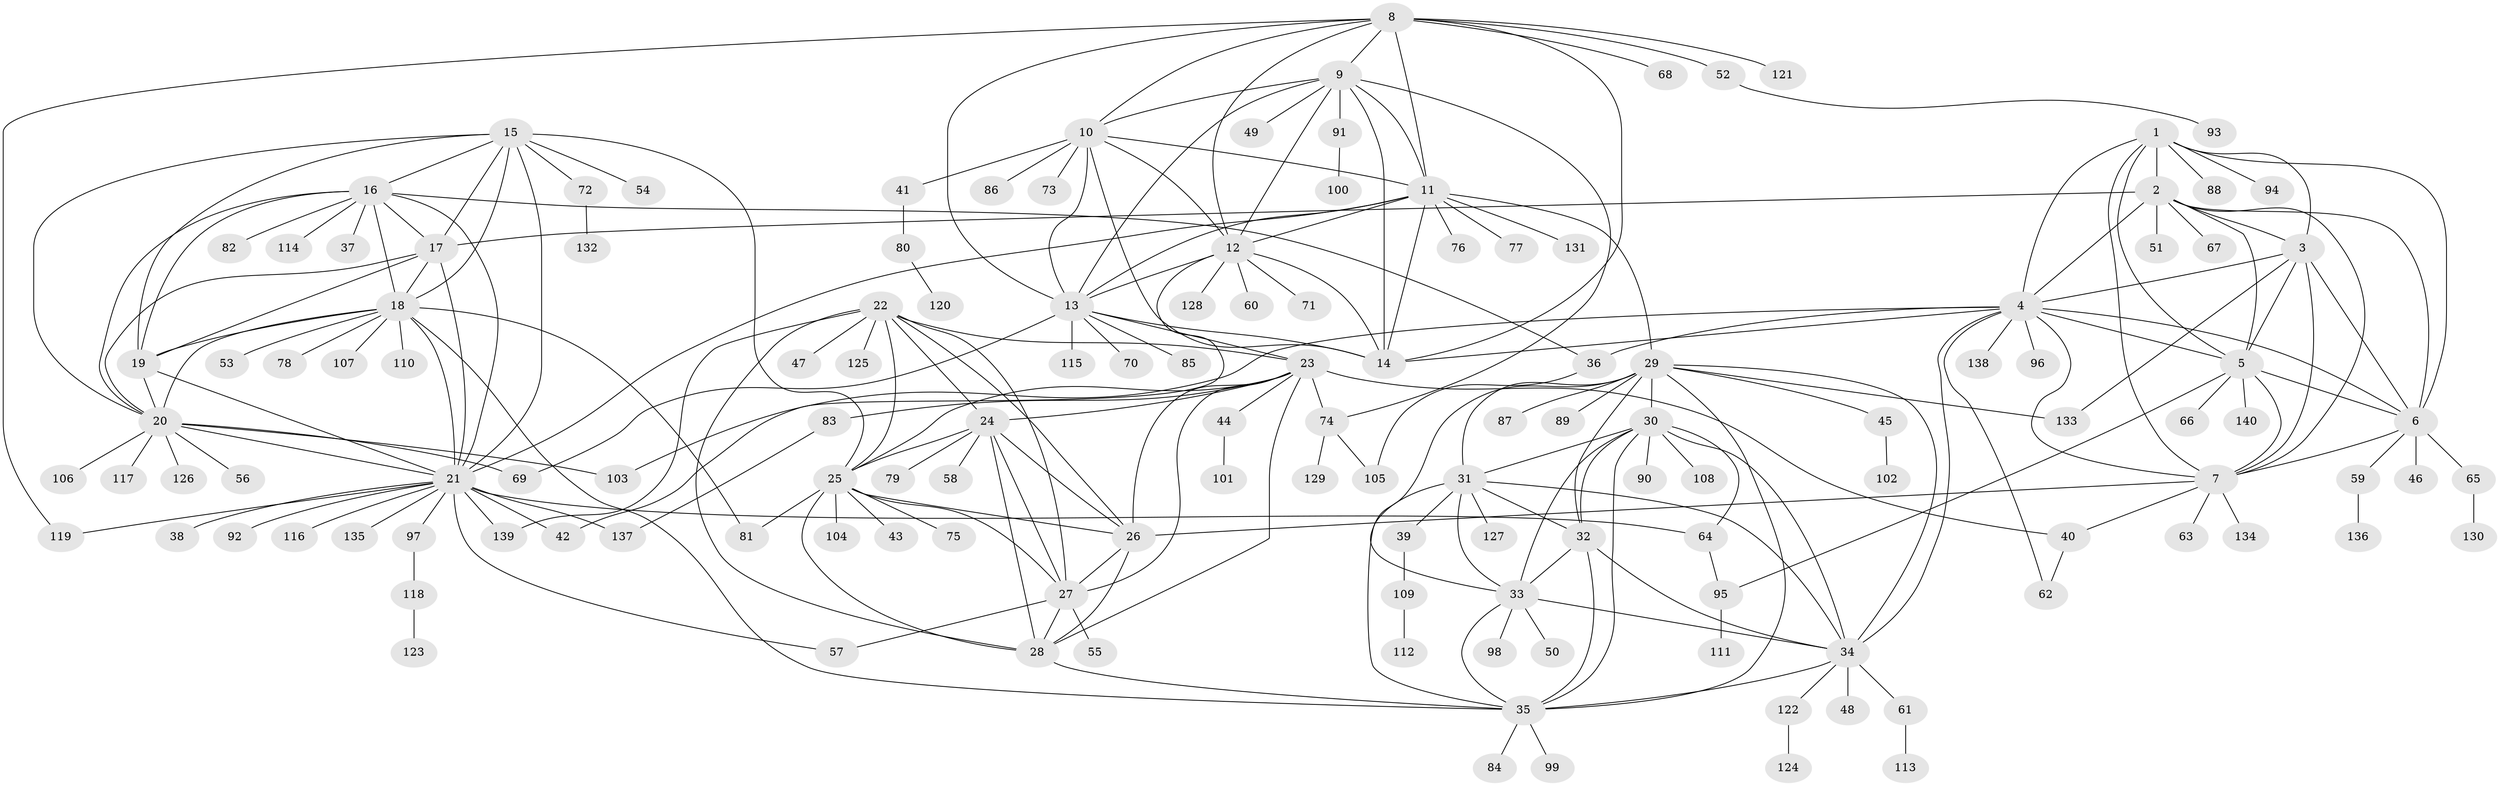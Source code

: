 // coarse degree distribution, {7: 0.045871559633027525, 11: 0.009174311926605505, 6: 0.03669724770642202, 12: 0.01834862385321101, 10: 0.03669724770642202, 8: 0.045871559633027525, 5: 0.01834862385321101, 16: 0.01834862385321101, 9: 0.01834862385321101, 3: 0.01834862385321101, 1: 0.5688073394495413, 2: 0.1559633027522936, 4: 0.009174311926605505}
// Generated by graph-tools (version 1.1) at 2025/42/03/06/25 10:42:07]
// undirected, 140 vertices, 236 edges
graph export_dot {
graph [start="1"]
  node [color=gray90,style=filled];
  1;
  2;
  3;
  4;
  5;
  6;
  7;
  8;
  9;
  10;
  11;
  12;
  13;
  14;
  15;
  16;
  17;
  18;
  19;
  20;
  21;
  22;
  23;
  24;
  25;
  26;
  27;
  28;
  29;
  30;
  31;
  32;
  33;
  34;
  35;
  36;
  37;
  38;
  39;
  40;
  41;
  42;
  43;
  44;
  45;
  46;
  47;
  48;
  49;
  50;
  51;
  52;
  53;
  54;
  55;
  56;
  57;
  58;
  59;
  60;
  61;
  62;
  63;
  64;
  65;
  66;
  67;
  68;
  69;
  70;
  71;
  72;
  73;
  74;
  75;
  76;
  77;
  78;
  79;
  80;
  81;
  82;
  83;
  84;
  85;
  86;
  87;
  88;
  89;
  90;
  91;
  92;
  93;
  94;
  95;
  96;
  97;
  98;
  99;
  100;
  101;
  102;
  103;
  104;
  105;
  106;
  107;
  108;
  109;
  110;
  111;
  112;
  113;
  114;
  115;
  116;
  117;
  118;
  119;
  120;
  121;
  122;
  123;
  124;
  125;
  126;
  127;
  128;
  129;
  130;
  131;
  132;
  133;
  134;
  135;
  136;
  137;
  138;
  139;
  140;
  1 -- 2;
  1 -- 3;
  1 -- 4;
  1 -- 5;
  1 -- 6;
  1 -- 7;
  1 -- 88;
  1 -- 94;
  2 -- 3;
  2 -- 4;
  2 -- 5;
  2 -- 6;
  2 -- 7;
  2 -- 17;
  2 -- 51;
  2 -- 67;
  3 -- 4;
  3 -- 5;
  3 -- 6;
  3 -- 7;
  3 -- 133;
  4 -- 5;
  4 -- 6;
  4 -- 7;
  4 -- 14;
  4 -- 34;
  4 -- 36;
  4 -- 62;
  4 -- 96;
  4 -- 103;
  4 -- 138;
  5 -- 6;
  5 -- 7;
  5 -- 66;
  5 -- 95;
  5 -- 140;
  6 -- 7;
  6 -- 46;
  6 -- 59;
  6 -- 65;
  7 -- 26;
  7 -- 40;
  7 -- 63;
  7 -- 134;
  8 -- 9;
  8 -- 10;
  8 -- 11;
  8 -- 12;
  8 -- 13;
  8 -- 14;
  8 -- 52;
  8 -- 68;
  8 -- 119;
  8 -- 121;
  9 -- 10;
  9 -- 11;
  9 -- 12;
  9 -- 13;
  9 -- 14;
  9 -- 49;
  9 -- 74;
  9 -- 91;
  10 -- 11;
  10 -- 12;
  10 -- 13;
  10 -- 14;
  10 -- 41;
  10 -- 73;
  10 -- 86;
  11 -- 12;
  11 -- 13;
  11 -- 14;
  11 -- 21;
  11 -- 29;
  11 -- 76;
  11 -- 77;
  11 -- 131;
  12 -- 13;
  12 -- 14;
  12 -- 42;
  12 -- 60;
  12 -- 71;
  12 -- 128;
  13 -- 14;
  13 -- 23;
  13 -- 69;
  13 -- 70;
  13 -- 85;
  13 -- 115;
  15 -- 16;
  15 -- 17;
  15 -- 18;
  15 -- 19;
  15 -- 20;
  15 -- 21;
  15 -- 25;
  15 -- 54;
  15 -- 72;
  16 -- 17;
  16 -- 18;
  16 -- 19;
  16 -- 20;
  16 -- 21;
  16 -- 36;
  16 -- 37;
  16 -- 82;
  16 -- 114;
  17 -- 18;
  17 -- 19;
  17 -- 20;
  17 -- 21;
  18 -- 19;
  18 -- 20;
  18 -- 21;
  18 -- 35;
  18 -- 53;
  18 -- 78;
  18 -- 81;
  18 -- 107;
  18 -- 110;
  19 -- 20;
  19 -- 21;
  20 -- 21;
  20 -- 56;
  20 -- 69;
  20 -- 103;
  20 -- 106;
  20 -- 117;
  20 -- 126;
  21 -- 38;
  21 -- 42;
  21 -- 57;
  21 -- 64;
  21 -- 92;
  21 -- 97;
  21 -- 116;
  21 -- 119;
  21 -- 135;
  21 -- 137;
  21 -- 139;
  22 -- 23;
  22 -- 24;
  22 -- 25;
  22 -- 26;
  22 -- 27;
  22 -- 28;
  22 -- 47;
  22 -- 125;
  22 -- 139;
  23 -- 24;
  23 -- 25;
  23 -- 26;
  23 -- 27;
  23 -- 28;
  23 -- 40;
  23 -- 44;
  23 -- 74;
  23 -- 83;
  24 -- 25;
  24 -- 26;
  24 -- 27;
  24 -- 28;
  24 -- 58;
  24 -- 79;
  25 -- 26;
  25 -- 27;
  25 -- 28;
  25 -- 43;
  25 -- 75;
  25 -- 81;
  25 -- 104;
  26 -- 27;
  26 -- 28;
  27 -- 28;
  27 -- 55;
  27 -- 57;
  28 -- 35;
  29 -- 30;
  29 -- 31;
  29 -- 32;
  29 -- 33;
  29 -- 34;
  29 -- 35;
  29 -- 45;
  29 -- 87;
  29 -- 89;
  29 -- 133;
  30 -- 31;
  30 -- 32;
  30 -- 33;
  30 -- 34;
  30 -- 35;
  30 -- 64;
  30 -- 90;
  30 -- 108;
  31 -- 32;
  31 -- 33;
  31 -- 34;
  31 -- 35;
  31 -- 39;
  31 -- 127;
  32 -- 33;
  32 -- 34;
  32 -- 35;
  33 -- 34;
  33 -- 35;
  33 -- 50;
  33 -- 98;
  34 -- 35;
  34 -- 48;
  34 -- 61;
  34 -- 122;
  35 -- 84;
  35 -- 99;
  36 -- 105;
  39 -- 109;
  40 -- 62;
  41 -- 80;
  44 -- 101;
  45 -- 102;
  52 -- 93;
  59 -- 136;
  61 -- 113;
  64 -- 95;
  65 -- 130;
  72 -- 132;
  74 -- 105;
  74 -- 129;
  80 -- 120;
  83 -- 137;
  91 -- 100;
  95 -- 111;
  97 -- 118;
  109 -- 112;
  118 -- 123;
  122 -- 124;
}
